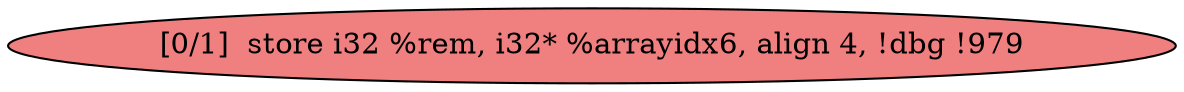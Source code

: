 
digraph G {


node22 [fillcolor=lightcoral,label="[0/1]  store i32 %rem, i32* %arrayidx6, align 4, !dbg !979",shape=ellipse,style=filled ]



}
